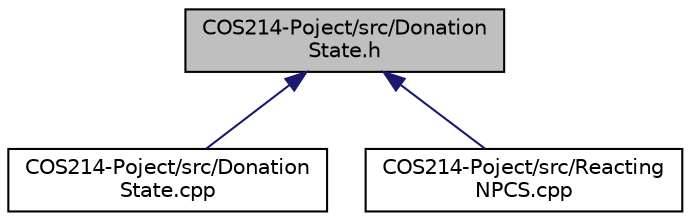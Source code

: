 digraph "COS214-Poject/src/DonationState.h"
{
 // LATEX_PDF_SIZE
  edge [fontname="Helvetica",fontsize="10",labelfontname="Helvetica",labelfontsize="10"];
  node [fontname="Helvetica",fontsize="10",shape=record];
  Node1 [label="COS214-Poject/src/Donation\lState.h",height=0.2,width=0.4,color="black", fillcolor="grey75", style="filled", fontcolor="black",tooltip=" "];
  Node1 -> Node2 [dir="back",color="midnightblue",fontsize="10",style="solid",fontname="Helvetica"];
  Node2 [label="COS214-Poject/src/Donation\lState.cpp",height=0.2,width=0.4,color="black", fillcolor="white", style="filled",URL="$DonationState_8cpp.html",tooltip=" "];
  Node1 -> Node3 [dir="back",color="midnightblue",fontsize="10",style="solid",fontname="Helvetica"];
  Node3 [label="COS214-Poject/src/Reacting\lNPCS.cpp",height=0.2,width=0.4,color="black", fillcolor="white", style="filled",URL="$ReactingNPCS_8cpp.html",tooltip=" "];
}
